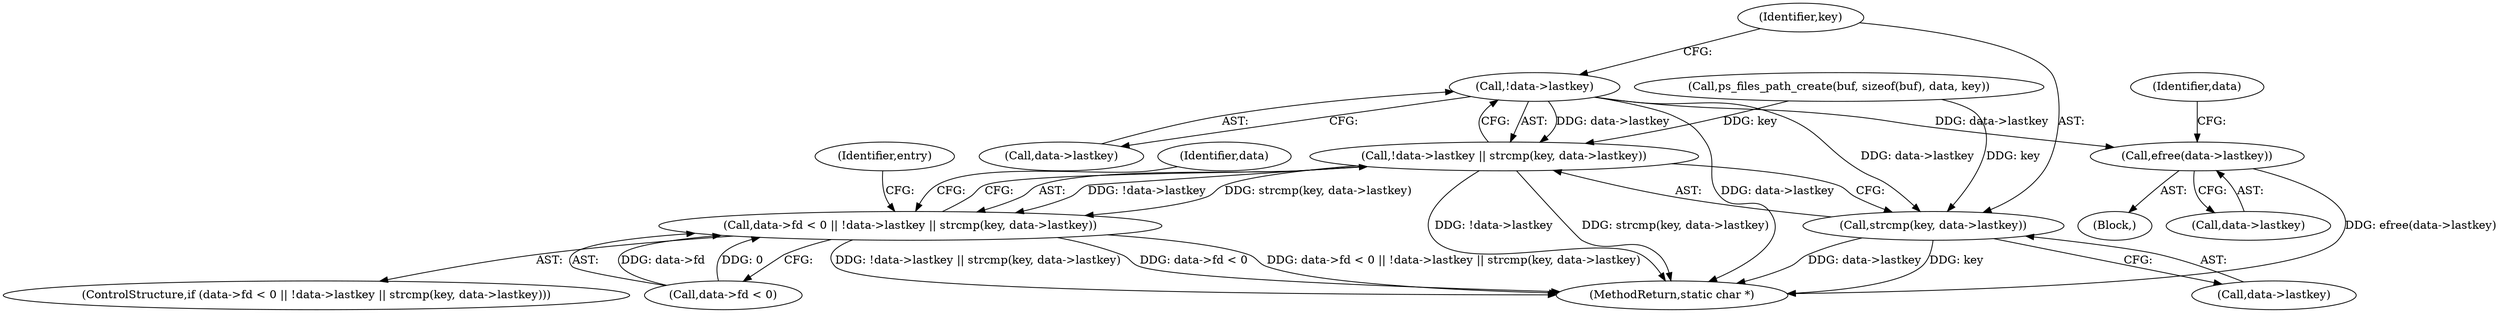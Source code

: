 digraph "0_php_25e8fcc88fa20dc9d4c47184471003f436927cde@pointer" {
"1000350" [label="(Call,!data->lastkey)"];
"1000349" [label="(Call,!data->lastkey || strcmp(key, data->lastkey))"];
"1000343" [label="(Call,data->fd < 0 || !data->lastkey || strcmp(key, data->lastkey))"];
"1000354" [label="(Call,strcmp(key, data->lastkey))"];
"1000365" [label="(Call,efree(data->lastkey))"];
"1000343" [label="(Call,data->fd < 0 || !data->lastkey || strcmp(key, data->lastkey))"];
"1000342" [label="(ControlStructure,if (data->fd < 0 || !data->lastkey || strcmp(key, data->lastkey)))"];
"1000528" [label="(MethodReturn,static char *)"];
"1000468" [label="(Identifier,entry)"];
"1000364" [label="(Block,)"];
"1000351" [label="(Call,data->lastkey)"];
"1000354" [label="(Call,strcmp(key, data->lastkey))"];
"1000355" [label="(Identifier,key)"];
"1000365" [label="(Call,efree(data->lastkey))"];
"1000309" [label="(Call,ps_files_path_create(buf, sizeof(buf), data, key))"];
"1000362" [label="(Identifier,data)"];
"1000356" [label="(Call,data->lastkey)"];
"1000366" [label="(Call,data->lastkey)"];
"1000349" [label="(Call,!data->lastkey || strcmp(key, data->lastkey))"];
"1000344" [label="(Call,data->fd < 0)"];
"1000371" [label="(Identifier,data)"];
"1000350" [label="(Call,!data->lastkey)"];
"1000350" -> "1000349"  [label="AST: "];
"1000350" -> "1000351"  [label="CFG: "];
"1000351" -> "1000350"  [label="AST: "];
"1000355" -> "1000350"  [label="CFG: "];
"1000349" -> "1000350"  [label="CFG: "];
"1000350" -> "1000528"  [label="DDG: data->lastkey"];
"1000350" -> "1000349"  [label="DDG: data->lastkey"];
"1000350" -> "1000354"  [label="DDG: data->lastkey"];
"1000350" -> "1000365"  [label="DDG: data->lastkey"];
"1000349" -> "1000343"  [label="AST: "];
"1000349" -> "1000354"  [label="CFG: "];
"1000354" -> "1000349"  [label="AST: "];
"1000343" -> "1000349"  [label="CFG: "];
"1000349" -> "1000528"  [label="DDG: !data->lastkey"];
"1000349" -> "1000528"  [label="DDG: strcmp(key, data->lastkey)"];
"1000349" -> "1000343"  [label="DDG: !data->lastkey"];
"1000349" -> "1000343"  [label="DDG: strcmp(key, data->lastkey)"];
"1000309" -> "1000349"  [label="DDG: key"];
"1000343" -> "1000342"  [label="AST: "];
"1000343" -> "1000344"  [label="CFG: "];
"1000344" -> "1000343"  [label="AST: "];
"1000362" -> "1000343"  [label="CFG: "];
"1000468" -> "1000343"  [label="CFG: "];
"1000343" -> "1000528"  [label="DDG: !data->lastkey || strcmp(key, data->lastkey)"];
"1000343" -> "1000528"  [label="DDG: data->fd < 0"];
"1000343" -> "1000528"  [label="DDG: data->fd < 0 || !data->lastkey || strcmp(key, data->lastkey)"];
"1000344" -> "1000343"  [label="DDG: data->fd"];
"1000344" -> "1000343"  [label="DDG: 0"];
"1000354" -> "1000356"  [label="CFG: "];
"1000355" -> "1000354"  [label="AST: "];
"1000356" -> "1000354"  [label="AST: "];
"1000354" -> "1000528"  [label="DDG: data->lastkey"];
"1000354" -> "1000528"  [label="DDG: key"];
"1000309" -> "1000354"  [label="DDG: key"];
"1000365" -> "1000364"  [label="AST: "];
"1000365" -> "1000366"  [label="CFG: "];
"1000366" -> "1000365"  [label="AST: "];
"1000371" -> "1000365"  [label="CFG: "];
"1000365" -> "1000528"  [label="DDG: efree(data->lastkey)"];
}
